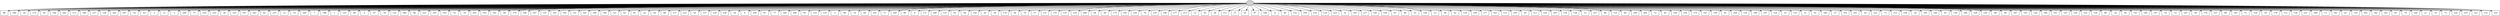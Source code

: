 digraph G {
0[style=filled, fillcolor=grey82, label=""];
1[shape=box,style=filled, fillcolor=white,label="86\n"];
2[shape=box,style=filled, fillcolor=white,label="180\n"];
3[shape=box,style=filled, fillcolor=white,label="54\n"];
4[shape=box,style=filled, fillcolor=white,label="172\n"];
5[shape=box,style=filled, fillcolor=white,label="65\n"];
6[shape=box,style=filled, fillcolor=white,label="106\n"];
7[shape=box,style=filled, fillcolor=white,label="242\n"];
8[shape=box,style=filled, fillcolor=white,label="113\n"];
9[shape=box,style=filled, fillcolor=white,label="184\n"];
10[shape=box,style=filled, fillcolor=white,label="217\n"];
11[shape=box,style=filled, fillcolor=white,label="128\n"];
12[shape=box,style=filled, fillcolor=white,label="162\n"];
13[shape=box,style=filled, fillcolor=white,label="207\n"];
14[shape=box,style=filled, fillcolor=white,label="16\n"];
15[shape=box,style=filled, fillcolor=white,label="43\n"];
16[shape=box,style=filled, fillcolor=white,label="2\n"];
17[shape=box,style=filled, fillcolor=white,label="11\n"];
18[shape=box,style=filled, fillcolor=white,label="5\n"];
19[shape=box,style=filled, fillcolor=white,label="206\n"];
20[shape=box,style=filled, fillcolor=white,label="71\n"];
21[shape=box,style=filled, fillcolor=white,label="218\n"];
22[shape=box,style=filled, fillcolor=white,label="225\n"];
23[shape=box,style=filled, fillcolor=white,label="36\n"];
24[shape=box,style=filled, fillcolor=white,label="143\n"];
25[shape=box,style=filled, fillcolor=white,label="107\n"];
26[shape=box,style=filled, fillcolor=white,label="243\n"];
27[shape=box,style=filled, fillcolor=white,label="82\n"];
28[shape=box,style=filled, fillcolor=white,label="215\n"];
29[shape=box,style=filled, fillcolor=white,label="15\n"];
30[shape=box,style=filled, fillcolor=white,label="10\n"];
31[shape=box,style=filled, fillcolor=white,label="240\n"];
32[shape=box,style=filled, fillcolor=white,label="7\n"];
33[shape=box,style=filled, fillcolor=white,label="198\n"];
34[shape=box,style=filled, fillcolor=white,label="1\n"];
35[shape=box,style=filled, fillcolor=white,label="125\n"];
36[shape=box,style=filled, fillcolor=white,label="40\n"];
37[shape=box,style=filled, fillcolor=white,label="4\n"];
38[shape=box,style=filled, fillcolor=white,label="47\n"];
39[shape=box,style=filled, fillcolor=white,label="78\n"];
40[shape=box,style=filled, fillcolor=white,label="132\n"];
41[shape=box,style=filled, fillcolor=white,label="246\n"];
42[shape=box,style=filled, fillcolor=white,label="96\n"];
43[shape=box,style=filled, fillcolor=white,label="221\n"];
44[shape=box,style=filled, fillcolor=white,label="105\n"];
45[shape=box,style=filled, fillcolor=white,label="150\n"];
46[shape=box,style=filled, fillcolor=white,label="55\n"];
47[shape=box,style=filled, fillcolor=white,label="74\n"];
48[shape=box,style=filled, fillcolor=white,label="203\n"];
49[shape=box,style=filled, fillcolor=white,label="103\n"];
50[shape=box,style=filled, fillcolor=white,label="181\n"];
51[shape=box,style=filled, fillcolor=white,label="94\n"];
52[shape=box,style=filled, fillcolor=white,label="179\n"];
53[shape=box,style=filled, fillcolor=white,label="108\n"];
54[shape=box,style=filled, fillcolor=white,label="167\n"];
55[shape=box,style=filled, fillcolor=white,label="155\n"];
56[shape=box,style=filled, fillcolor=white,label="142\n"];
57[shape=box,style=filled, fillcolor=white,label="144\n"];
58[shape=box,style=filled, fillcolor=white,label="151\n"];
59[shape=box,style=filled, fillcolor=white,label="102\n"];
60[shape=box,style=filled, fillcolor=white,label="146\n"];
61[shape=box,style=filled, fillcolor=white,label="149\n"];
62[shape=box,style=filled, fillcolor=white,label="121\n"];
63[shape=box,style=filled, fillcolor=white,label="62\n"];
64[shape=box,style=filled, fillcolor=white,label="61\n"];
65[shape=box,style=filled, fillcolor=white,label="22\n"];
66[shape=box,style=filled, fillcolor=white,label="44\n"];
67[shape=box,style=filled, fillcolor=white,label="88\n"];
68[shape=box,style=filled, fillcolor=white,label="137\n"];
69[shape=box,style=filled, fillcolor=white,label="233\n"];
70[shape=box,style=filled, fillcolor=white,label="50\n"];
71[shape=box,style=filled, fillcolor=white,label="157\n"];
72[shape=box,style=filled, fillcolor=white,label="129\n"];
73[shape=box,style=filled, fillcolor=white,label="239\n"];
74[shape=box,style=filled, fillcolor=white,label="34\n"];
75[shape=box,style=filled, fillcolor=white,label="9\n"];
76[shape=box,style=filled, fillcolor=white,label="169\n"];
77[shape=box,style=filled, fillcolor=white,label="87\n"];
78[shape=box,style=filled, fillcolor=white,label="77\n"];
79[shape=box,style=filled, fillcolor=white,label="166\n"];
80[shape=box,style=filled, fillcolor=white,label="186\n"];
81[shape=box,style=filled, fillcolor=white,label="95\n"];
82[shape=box,style=filled, fillcolor=white,label="114\n"];
83[shape=box,style=filled, fillcolor=white,label="110\n"];
84[shape=box,style=filled, fillcolor=white,label="3\n"];
85[shape=box,style=filled, fillcolor=white,label="66\n"];
86[shape=box,style=filled, fillcolor=white,label="19\n"];
87[shape=box,style=filled, fillcolor=white,label="60\n"];
88[shape=box,style=filled, fillcolor=white,label="161\n"];
89[shape=box,style=filled, fillcolor=white,label="17\n"];
90[shape=box,style=filled, fillcolor=white,label="164\n"];
91[shape=box,style=filled, fillcolor=white,label="89\n"];
92[shape=box,style=filled, fillcolor=white,label="6\n"];
93[shape=box,style=filled, fillcolor=white,label="171\n"];
94[shape=box,style=filled, fillcolor=white,label="248\n"];
95[shape=box,style=filled, fillcolor=white,label="133\n"];
96[shape=box,style=filled, fillcolor=white,label="93\n"];
97[shape=box,style=filled, fillcolor=white,label="64\n"];
98[shape=box,style=filled, fillcolor=white,label="156\n"];
99[shape=box,style=filled, fillcolor=white,label="30\n"];
100[shape=box,style=filled, fillcolor=white,label="39\n"];
101[shape=box,style=filled, fillcolor=white,label="174\n"];
102[shape=box,style=filled, fillcolor=white,label="56\n"];
103[shape=box,style=filled, fillcolor=white,label="79\n"];
104[shape=box,style=filled, fillcolor=white,label="57\n"];
105[shape=box,style=filled, fillcolor=white,label="131\n"];
106[shape=box,style=filled, fillcolor=white,label="170\n"];
107[shape=box,style=filled, fillcolor=white,label="135\n"];
108[shape=box,style=filled, fillcolor=white,label="214\n"];
109[shape=box,style=filled, fillcolor=white,label="209\n"];
110[shape=box,style=filled, fillcolor=white,label="84\n"];
111[shape=box,style=filled, fillcolor=white,label="49\n"];
112[shape=box,style=filled, fillcolor=white,label="173\n"];
113[shape=box,style=filled, fillcolor=white,label="192\n"];
114[shape=box,style=filled, fillcolor=white,label="120\n"];
115[shape=box,style=filled, fillcolor=white,label="76\n"];
116[shape=box,style=filled, fillcolor=white,label="235\n"];
117[shape=box,style=filled, fillcolor=white,label="196\n"];
118[shape=box,style=filled, fillcolor=white,label="177\n"];
119[shape=box,style=filled, fillcolor=white,label="213\n"];
120[shape=box,style=filled, fillcolor=white,label="12\n"];
121[shape=box,style=filled, fillcolor=white,label="45\n"];
122[shape=box,style=filled, fillcolor=white,label="28\n"];
123[shape=box,style=filled, fillcolor=white,label="111\n"];
124[shape=box,style=filled, fillcolor=white,label="37\n"];
125[shape=box,style=filled, fillcolor=white,label="52\n"];
126[shape=box,style=filled, fillcolor=white,label="97\n"];
127[shape=box,style=filled, fillcolor=white,label="168\n"];
128[shape=box,style=filled, fillcolor=white,label="8\n"];
129[shape=box,style=filled, fillcolor=white,label="48\n"];
130[shape=box,style=filled, fillcolor=white,label="152\n"];
131[shape=box,style=filled, fillcolor=white,label="199\n"];
132[shape=box,style=filled, fillcolor=white,label="216\n"];
133[shape=box,style=filled, fillcolor=white,label="118\n"];
134[shape=box,style=filled, fillcolor=white,label="223\n"];
135[shape=box,style=filled, fillcolor=white,label="32\n"];
136[shape=box,style=filled, fillcolor=white,label="245\n"];
137[shape=box,style=filled, fillcolor=white,label="127\n"];
138[shape=box,style=filled, fillcolor=white,label="140\n"];
139[shape=box,style=filled, fillcolor=white,label="104\n"];
140[shape=box,style=filled, fillcolor=white,label="67\n"];
141[shape=box,style=filled, fillcolor=white,label="46\n"];
142[shape=box,style=filled, fillcolor=white,label="25\n"];
143[shape=box,style=filled, fillcolor=white,label="148\n"];
144[shape=box,style=filled, fillcolor=white,label="23\n"];
145[shape=box,style=filled, fillcolor=white,label="38\n"];
146[shape=box,style=filled, fillcolor=white,label="42\n"];
147[shape=box,style=filled, fillcolor=white,label="139\n"];
148[shape=box,style=filled, fillcolor=white,label="109\n"];
149[shape=box,style=filled, fillcolor=white,label="117\n"];
150[shape=box,style=filled, fillcolor=white,label="163\n"];
151[shape=box,style=filled, fillcolor=white,label="115\n"];
152[shape=box,style=filled, fillcolor=white,label="250\n"];
153[shape=box,style=filled, fillcolor=white,label="29\n"];
154[shape=box,style=filled, fillcolor=white,label="211\n"];
155[shape=box,style=filled, fillcolor=white,label="220\n"];
156[shape=box,style=filled, fillcolor=white,label="205\n"];
157[shape=box,style=filled, fillcolor=white,label="134\n"];
158[shape=box,style=filled, fillcolor=white,label="138\n"];
159[shape=box,style=filled, fillcolor=white,label="33\n"];
160[shape=box,style=filled, fillcolor=white,label="227\n"];
161[shape=box,style=filled, fillcolor=white,label="80\n"];
162[shape=box,style=filled, fillcolor=white,label="119\n"];
163[shape=box,style=filled, fillcolor=white,label="90\n"];
164[shape=box,style=filled, fillcolor=white,label="249\n"];
165[shape=box,style=filled, fillcolor=white,label="200\n"];
166[shape=box,style=filled, fillcolor=white,label="72\n"];
167[shape=box,style=filled, fillcolor=white,label="85\n"];
168[shape=box,style=filled, fillcolor=white,label="226\n"];
169[shape=box,style=filled, fillcolor=white,label="236\n"];
170[shape=box,style=filled, fillcolor=white,label="175\n"];
171[shape=box,style=filled, fillcolor=white,label="197\n"];
172[shape=box,style=filled, fillcolor=white,label="158\n"];
173[shape=box,style=filled, fillcolor=white,label="81\n"];
174[shape=box,style=filled, fillcolor=white,label="204\n"];
175[shape=box,style=filled, fillcolor=white,label="154\n"];
176[shape=box,style=filled, fillcolor=white,label="188\n"];
177[shape=box,style=filled, fillcolor=white,label="187\n"];
178[shape=box,style=filled, fillcolor=white,label="124\n"];
179[shape=box,style=filled, fillcolor=white,label="35\n"];
180[shape=box,style=filled, fillcolor=white,label="153\n"];
181[shape=box,style=filled, fillcolor=white,label="31\n"];
182[shape=box,style=filled, fillcolor=white,label="91\n"];
183[shape=box,style=filled, fillcolor=white,label="160\n"];
184[shape=box,style=filled, fillcolor=white,label="27\n"];
185[shape=box,style=filled, fillcolor=white,label="101\n"];
186[shape=box,style=filled, fillcolor=white,label="201\n"];
187[shape=box,style=filled, fillcolor=white,label="20\n"];
188[shape=box,style=filled, fillcolor=white,label="222\n"];
189[shape=box,style=filled, fillcolor=white,label="73\n"];
190[shape=box,style=filled, fillcolor=white,label="212\n"];
191[shape=box,style=filled, fillcolor=white,label="238\n"];
192[shape=box,style=filled, fillcolor=white,label="26\n"];
193[shape=box,style=filled, fillcolor=white,label="185\n"];
194[shape=box,style=filled, fillcolor=white,label="244\n"];
195[shape=box,style=filled, fillcolor=white,label="83\n"];
196[shape=box,style=filled, fillcolor=white,label="130\n"];
197[shape=box,style=filled, fillcolor=white,label="189\n"];
198[shape=box,style=filled, fillcolor=white,label="228\n"];
199[shape=box,style=filled, fillcolor=white,label="234\n"];
200[shape=box,style=filled, fillcolor=white,label="68\n"];
201[shape=box,style=filled, fillcolor=white,label="69\n"];
202[shape=box,style=filled, fillcolor=white,label="247\n"];
203[shape=box,style=filled, fillcolor=white,label="193\n"];
204[shape=box,style=filled, fillcolor=white,label="126\n"];
205[shape=box,style=filled, fillcolor=white,label="190\n"];
206[shape=box,style=filled, fillcolor=white,label="191\n"];
207[shape=box,style=filled, fillcolor=white,label="145\n"];
208[shape=box,style=filled, fillcolor=white,label="229\n"];
209[shape=box,style=filled, fillcolor=white,label="232\n"];
210[shape=box,style=filled, fillcolor=white,label="136\n"];
211[shape=box,style=filled, fillcolor=white,label="98\n"];
212[shape=box,style=filled, fillcolor=white,label="24\n"];
213[shape=box,style=filled, fillcolor=white,label="92\n"];
214[shape=box,style=filled, fillcolor=white,label="141\n"];
215[shape=box,style=filled, fillcolor=white,label="194\n"];
216[shape=box,style=filled, fillcolor=white,label="147\n"];
217[shape=box,style=filled, fillcolor=white,label="18\n"];
218[shape=box,style=filled, fillcolor=white,label="53\n"];
219[shape=box,style=filled, fillcolor=white,label="195\n"];
220[shape=box,style=filled, fillcolor=white,label="58\n"];
221[shape=box,style=filled, fillcolor=white,label="176\n"];
222[shape=box,style=filled, fillcolor=white,label="237\n"];
223[shape=box,style=filled, fillcolor=white,label="99\n"];
224[shape=box,style=filled, fillcolor=white,label="165\n"];
225[shape=box,style=filled, fillcolor=white,label="51\n"];
226[shape=box,style=filled, fillcolor=white,label="230\n"];
227[shape=box,style=filled, fillcolor=white,label="59\n"];
228[shape=box,style=filled, fillcolor=white,label="178\n"];
229[shape=box,style=filled, fillcolor=white,label="112\n"];
230[shape=box,style=filled, fillcolor=white,label="159\n"];
231[shape=box,style=filled, fillcolor=white,label="231\n"];
232[shape=box,style=filled, fillcolor=white,label="208\n"];
233[shape=box,style=filled, fillcolor=white,label="13\n"];
234[shape=box,style=filled, fillcolor=white,label="241\n"];
235[shape=box,style=filled, fillcolor=white,label="41\n"];
236[shape=box,style=filled, fillcolor=white,label="116\n"];
237[shape=box,style=filled, fillcolor=white,label="202\n"];
238[shape=box,style=filled, fillcolor=white,label="182\n"];
239[shape=box,style=filled, fillcolor=white,label="183\n"];
240[shape=box,style=filled, fillcolor=white,label="63\n"];
241[shape=box,style=filled, fillcolor=white,label="70\n"];
242[shape=box,style=filled, fillcolor=white,label="100\n"];
243[shape=box,style=filled, fillcolor=white,label="21\n"];
244[shape=box,style=filled, fillcolor=white,label="14\n"];
245[shape=box,style=filled, fillcolor=white,label="75\n"];
246[shape=box,style=filled, fillcolor=white,label="224\n"];
247[shape=box,style=filled, fillcolor=white,label="219\n"];
248[shape=box,style=filled, fillcolor=white,label="122\n"];
249[shape=box,style=filled, fillcolor=white,label="123\n"];
250[shape=box,style=filled, fillcolor=white,label="210\n"];
0->1 ;
0->2 ;
0->3 ;
0->4 ;
0->5 ;
0->6 ;
0->7 ;
0->8 ;
0->9 ;
0->10 ;
0->11 ;
0->12 ;
0->13 ;
0->14 ;
0->15 ;
0->16 ;
0->17 ;
0->18 ;
0->19 ;
0->20 ;
0->21 ;
0->22 ;
0->23 ;
0->24 ;
0->25 ;
0->26 ;
0->27 ;
0->28 ;
0->29 ;
0->30 ;
0->31 ;
0->32 ;
0->33 ;
0->34 ;
0->35 ;
0->36 ;
0->37 ;
0->38 ;
0->39 ;
0->40 ;
0->41 ;
0->42 ;
0->43 ;
0->44 ;
0->45 ;
0->46 ;
0->47 ;
0->48 ;
0->49 ;
0->50 ;
0->51 ;
0->52 ;
0->53 ;
0->54 ;
0->55 ;
0->56 ;
0->57 ;
0->58 ;
0->59 ;
0->60 ;
0->61 ;
0->62 ;
0->63 ;
0->64 ;
0->65 ;
0->66 ;
0->67 ;
0->68 ;
0->69 ;
0->70 ;
0->71 ;
0->72 ;
0->73 ;
0->74 ;
0->75 ;
0->76 ;
0->77 ;
0->78 ;
0->79 ;
0->80 ;
0->81 ;
0->82 ;
0->83 ;
0->84 ;
0->85 ;
0->86 ;
0->87 ;
0->88 ;
0->89 ;
0->90 ;
0->91 ;
0->92 ;
0->93 ;
0->94 ;
0->95 ;
0->96 ;
0->97 ;
0->98 ;
0->99 ;
0->100 ;
0->101 ;
0->102 ;
0->103 ;
0->104 ;
0->105 ;
0->106 ;
0->107 ;
0->108 ;
0->109 ;
0->110 ;
0->111 ;
0->112 ;
0->113 ;
0->114 ;
0->115 ;
0->116 ;
0->117 ;
0->118 ;
0->119 ;
0->120 ;
0->121 ;
0->122 ;
0->123 ;
0->124 ;
0->125 ;
0->126 ;
0->127 ;
0->128 ;
0->129 ;
0->130 ;
0->131 ;
0->132 ;
0->133 ;
0->134 ;
0->135 ;
0->136 ;
0->137 ;
0->138 ;
0->139 ;
0->140 ;
0->141 ;
0->142 ;
0->143 ;
0->144 ;
0->145 ;
0->146 ;
0->147 ;
0->148 ;
0->149 ;
0->150 ;
0->151 ;
0->152 ;
0->153 ;
0->154 ;
0->155 ;
0->156 ;
0->157 ;
0->158 ;
0->159 ;
0->160 ;
0->161 ;
0->162 ;
0->163 ;
0->164 ;
0->165 ;
0->166 ;
0->167 ;
0->168 ;
0->169 ;
0->170 ;
0->171 ;
0->172 ;
0->173 ;
0->174 ;
0->175 ;
0->176 ;
0->177 ;
0->178 ;
0->179 ;
0->180 ;
0->181 ;
0->182 ;
0->183 ;
0->184 ;
0->185 ;
0->186 ;
0->187 ;
0->188 ;
0->189 ;
0->190 ;
0->191 ;
0->192 ;
0->193 ;
0->194 ;
0->195 ;
0->196 ;
0->197 ;
0->198 ;
0->199 ;
0->200 ;
0->201 ;
0->202 ;
0->203 ;
0->204 ;
0->205 ;
0->206 ;
0->207 ;
0->208 ;
0->209 ;
0->210 ;
0->211 ;
0->212 ;
0->213 ;
0->214 ;
0->215 ;
0->216 ;
0->217 ;
0->218 ;
0->219 ;
0->220 ;
0->221 ;
0->222 ;
0->223 ;
0->224 ;
0->225 ;
0->226 ;
0->227 ;
0->228 ;
0->229 ;
0->230 ;
0->231 ;
0->232 ;
0->233 ;
0->234 ;
0->235 ;
0->236 ;
0->237 ;
0->238 ;
0->239 ;
0->240 ;
0->241 ;
0->242 ;
0->243 ;
0->244 ;
0->245 ;
0->246 ;
0->247 ;
0->248 ;
0->249 ;
0->250 ;
}
